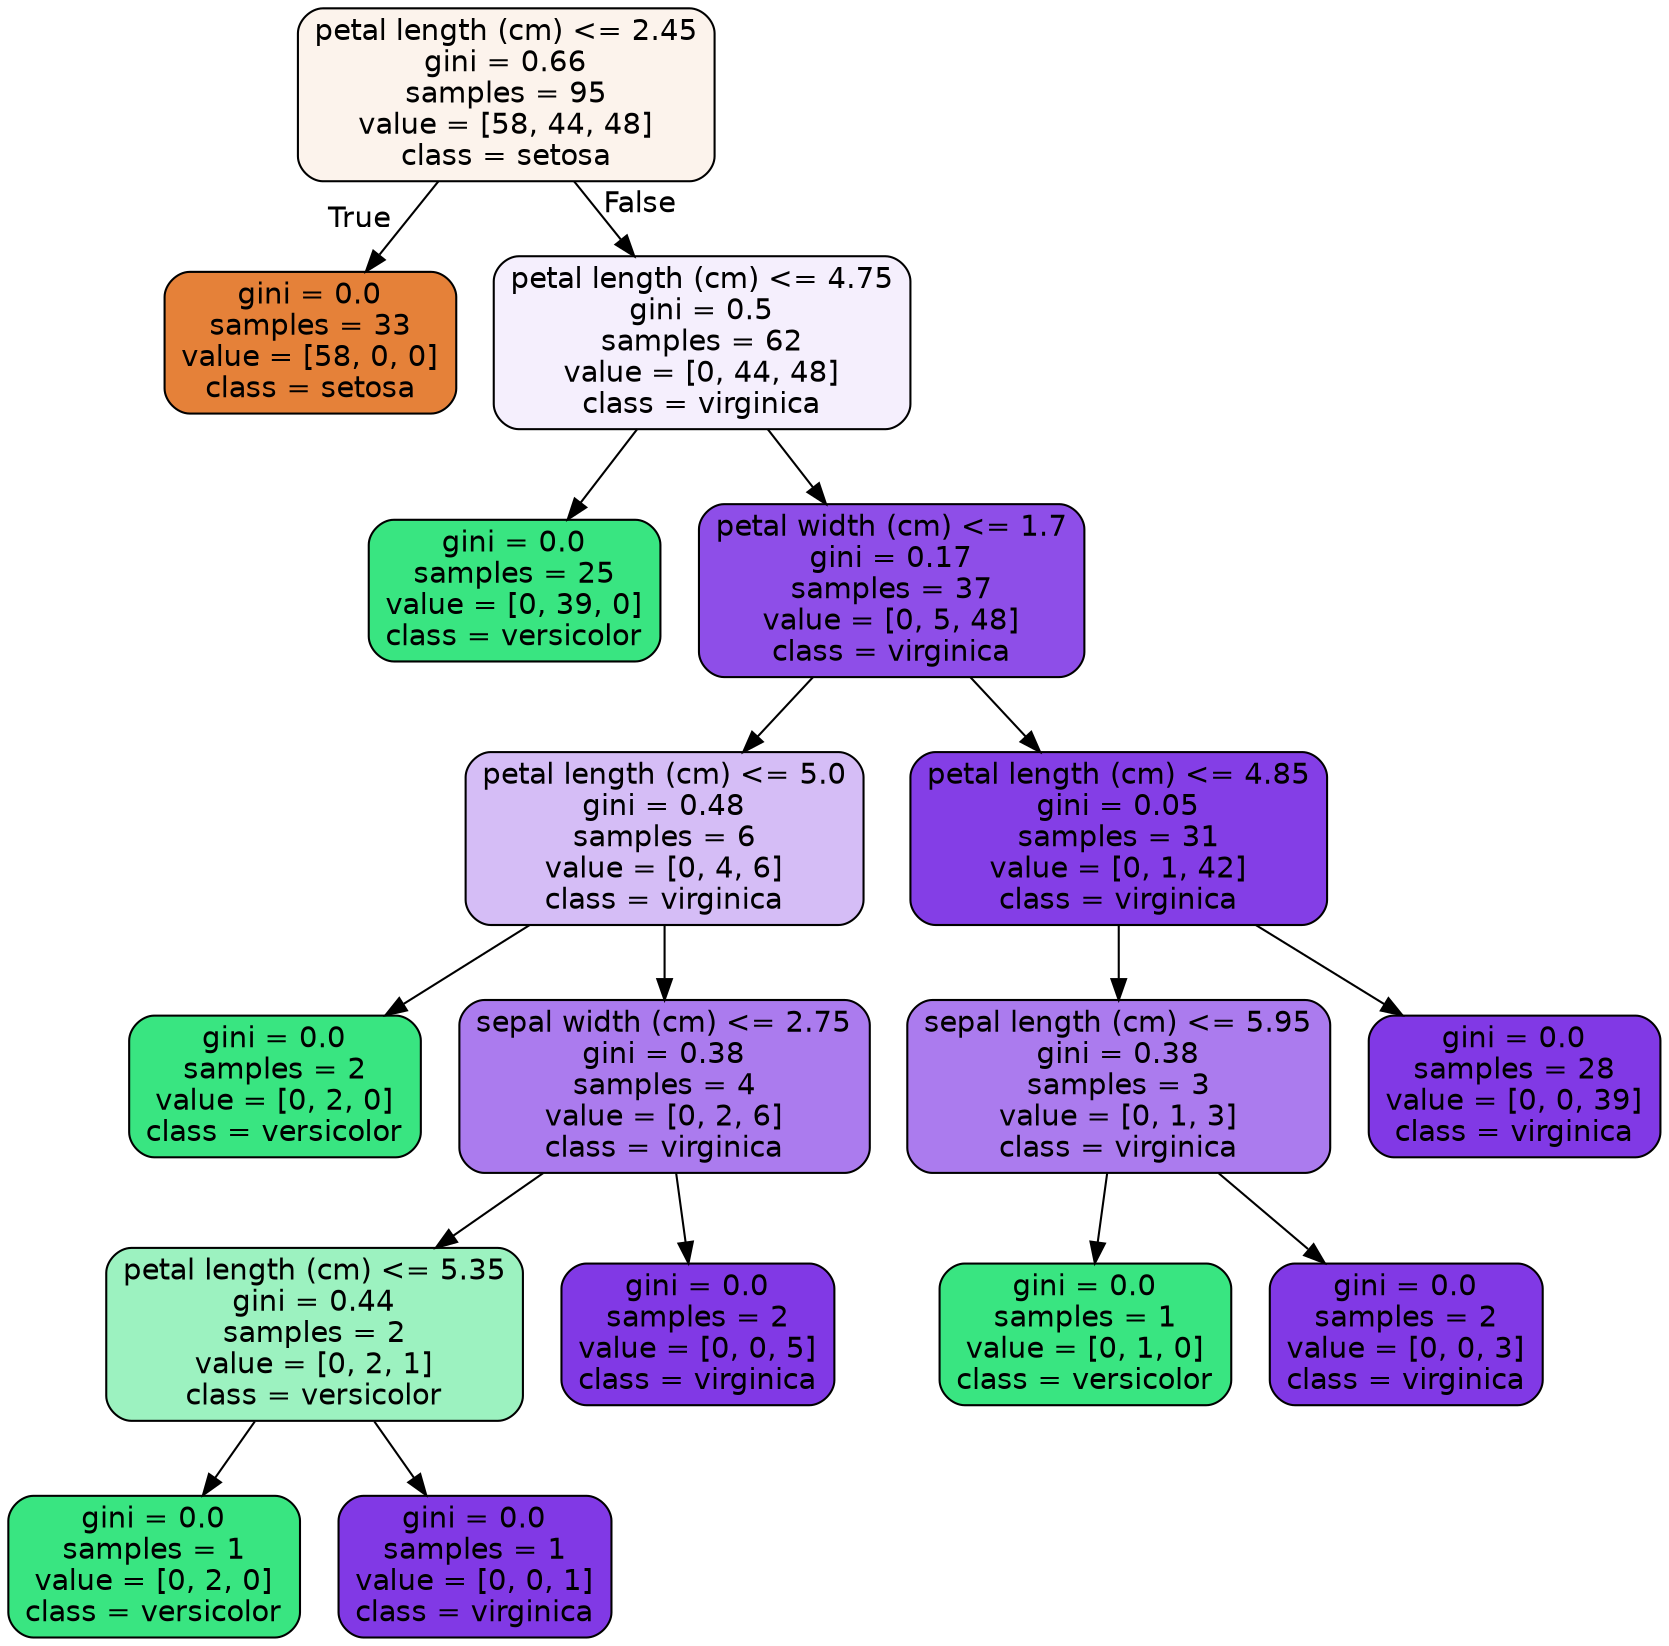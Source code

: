 digraph Tree {
node [shape=box, style="filled, rounded", color="black", fontname="helvetica"] ;
edge [fontname="helvetica"] ;
0 [label="petal length (cm) <= 2.45\ngini = 0.66\nsamples = 95\nvalue = [58, 44, 48]\nclass = setosa", fillcolor="#fcf3ec"] ;
1 [label="gini = 0.0\nsamples = 33\nvalue = [58, 0, 0]\nclass = setosa", fillcolor="#e58139"] ;
0 -> 1 [labeldistance=2.5, labelangle=45, headlabel="True"] ;
2 [label="petal length (cm) <= 4.75\ngini = 0.5\nsamples = 62\nvalue = [0, 44, 48]\nclass = virginica", fillcolor="#f5effd"] ;
0 -> 2 [labeldistance=2.5, labelangle=-45, headlabel="False"] ;
3 [label="gini = 0.0\nsamples = 25\nvalue = [0, 39, 0]\nclass = versicolor", fillcolor="#39e581"] ;
2 -> 3 ;
4 [label="petal width (cm) <= 1.7\ngini = 0.17\nsamples = 37\nvalue = [0, 5, 48]\nclass = virginica", fillcolor="#8e4ee8"] ;
2 -> 4 ;
5 [label="petal length (cm) <= 5.0\ngini = 0.48\nsamples = 6\nvalue = [0, 4, 6]\nclass = virginica", fillcolor="#d5bdf6"] ;
4 -> 5 ;
6 [label="gini = 0.0\nsamples = 2\nvalue = [0, 2, 0]\nclass = versicolor", fillcolor="#39e581"] ;
5 -> 6 ;
7 [label="sepal width (cm) <= 2.75\ngini = 0.38\nsamples = 4\nvalue = [0, 2, 6]\nclass = virginica", fillcolor="#ab7bee"] ;
5 -> 7 ;
8 [label="petal length (cm) <= 5.35\ngini = 0.44\nsamples = 2\nvalue = [0, 2, 1]\nclass = versicolor", fillcolor="#9cf2c0"] ;
7 -> 8 ;
9 [label="gini = 0.0\nsamples = 1\nvalue = [0, 2, 0]\nclass = versicolor", fillcolor="#39e581"] ;
8 -> 9 ;
10 [label="gini = 0.0\nsamples = 1\nvalue = [0, 0, 1]\nclass = virginica", fillcolor="#8139e5"] ;
8 -> 10 ;
11 [label="gini = 0.0\nsamples = 2\nvalue = [0, 0, 5]\nclass = virginica", fillcolor="#8139e5"] ;
7 -> 11 ;
12 [label="petal length (cm) <= 4.85\ngini = 0.05\nsamples = 31\nvalue = [0, 1, 42]\nclass = virginica", fillcolor="#843ee6"] ;
4 -> 12 ;
13 [label="sepal length (cm) <= 5.95\ngini = 0.38\nsamples = 3\nvalue = [0, 1, 3]\nclass = virginica", fillcolor="#ab7bee"] ;
12 -> 13 ;
14 [label="gini = 0.0\nsamples = 1\nvalue = [0, 1, 0]\nclass = versicolor", fillcolor="#39e581"] ;
13 -> 14 ;
15 [label="gini = 0.0\nsamples = 2\nvalue = [0, 0, 3]\nclass = virginica", fillcolor="#8139e5"] ;
13 -> 15 ;
16 [label="gini = 0.0\nsamples = 28\nvalue = [0, 0, 39]\nclass = virginica", fillcolor="#8139e5"] ;
12 -> 16 ;
}